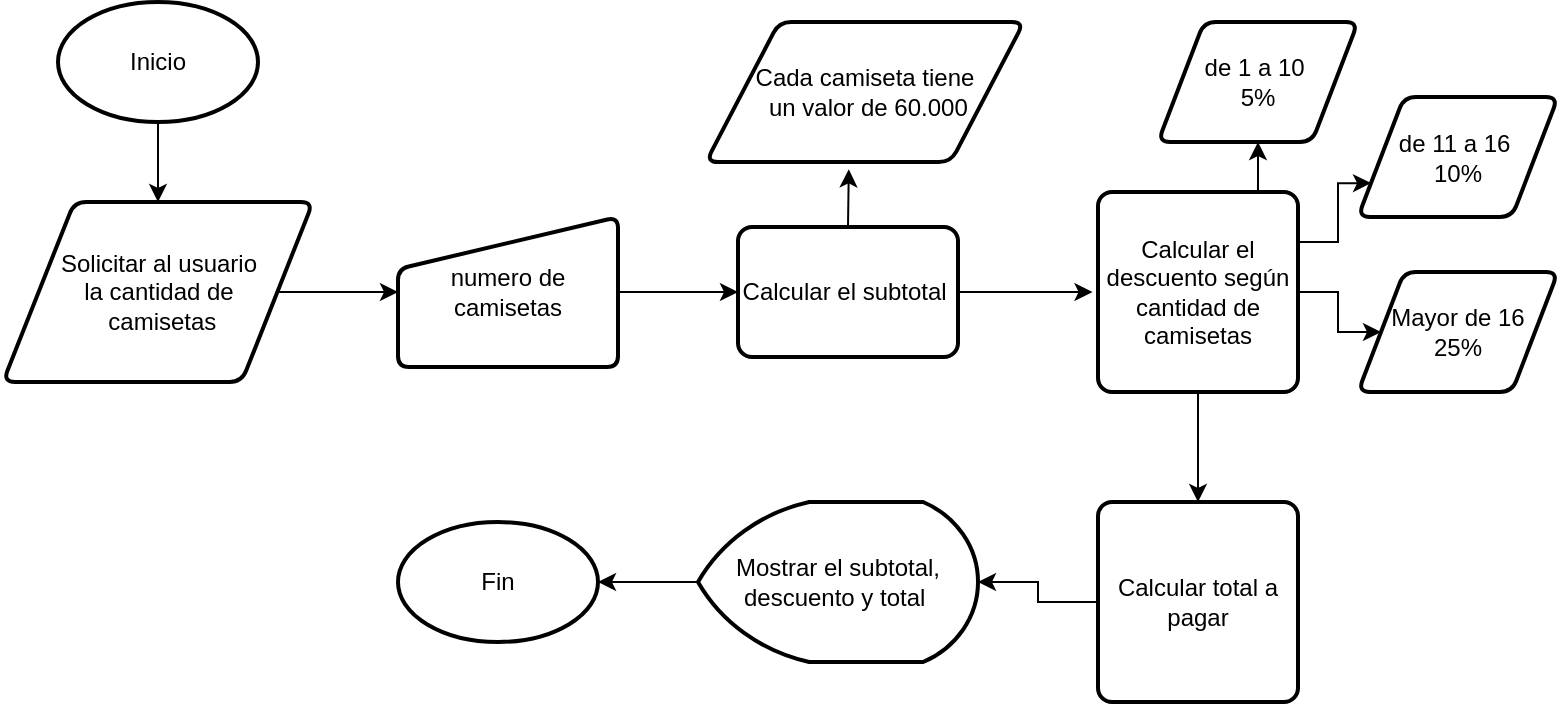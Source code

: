 <mxfile version="21.7.2" type="github">
  <diagram id="C5RBs43oDa-KdzZeNtuy" name="Page-1">
    <mxGraphModel dx="794" dy="503" grid="1" gridSize="10" guides="1" tooltips="1" connect="1" arrows="1" fold="1" page="1" pageScale="1" pageWidth="827" pageHeight="1169" math="0" shadow="0">
      <root>
        <mxCell id="WIyWlLk6GJQsqaUBKTNV-0" />
        <mxCell id="WIyWlLk6GJQsqaUBKTNV-1" parent="WIyWlLk6GJQsqaUBKTNV-0" />
        <mxCell id="SZbxEGOmJBCaxf82diFX-25" style="edgeStyle=orthogonalEdgeStyle;rounded=0;orthogonalLoop=1;jettySize=auto;html=1;exitX=0.5;exitY=1;exitDx=0;exitDy=0;exitPerimeter=0;entryX=0.5;entryY=0;entryDx=0;entryDy=0;" edge="1" parent="WIyWlLk6GJQsqaUBKTNV-1" source="SZbxEGOmJBCaxf82diFX-4" target="SZbxEGOmJBCaxf82diFX-24">
          <mxGeometry relative="1" as="geometry" />
        </mxCell>
        <mxCell id="SZbxEGOmJBCaxf82diFX-4" value="&lt;font style=&quot;vertical-align: inherit;&quot;&gt;&lt;font style=&quot;vertical-align: inherit;&quot;&gt;&lt;font style=&quot;vertical-align: inherit;&quot;&gt;&lt;font style=&quot;vertical-align: inherit;&quot;&gt;Inicio&lt;/font&gt;&lt;/font&gt;&lt;/font&gt;&lt;/font&gt;" style="strokeWidth=2;html=1;shape=mxgraph.flowchart.start_1;whiteSpace=wrap;" vertex="1" parent="WIyWlLk6GJQsqaUBKTNV-1">
          <mxGeometry x="90" y="30" width="100" height="60" as="geometry" />
        </mxCell>
        <mxCell id="SZbxEGOmJBCaxf82diFX-28" style="edgeStyle=orthogonalEdgeStyle;rounded=0;orthogonalLoop=1;jettySize=auto;html=1;exitX=1;exitY=0.5;exitDx=0;exitDy=0;entryX=0;entryY=0.5;entryDx=0;entryDy=0;" edge="1" parent="WIyWlLk6GJQsqaUBKTNV-1" source="SZbxEGOmJBCaxf82diFX-24" target="SZbxEGOmJBCaxf82diFX-27">
          <mxGeometry relative="1" as="geometry" />
        </mxCell>
        <mxCell id="SZbxEGOmJBCaxf82diFX-24" value="&lt;font style=&quot;vertical-align: inherit;&quot;&gt;&lt;font style=&quot;vertical-align: inherit;&quot;&gt;Solicitar al usuario &lt;br&gt;la cantidad de&lt;br&gt;&amp;nbsp;camisetas&lt;/font&gt;&lt;/font&gt;" style="shape=parallelogram;html=1;strokeWidth=2;perimeter=parallelogramPerimeter;whiteSpace=wrap;rounded=1;arcSize=12;size=0.23;" vertex="1" parent="WIyWlLk6GJQsqaUBKTNV-1">
          <mxGeometry x="62.5" y="130" width="155" height="90" as="geometry" />
        </mxCell>
        <mxCell id="SZbxEGOmJBCaxf82diFX-30" style="edgeStyle=orthogonalEdgeStyle;rounded=0;orthogonalLoop=1;jettySize=auto;html=1;exitX=1;exitY=0.5;exitDx=0;exitDy=0;entryX=0;entryY=0.5;entryDx=0;entryDy=0;" edge="1" parent="WIyWlLk6GJQsqaUBKTNV-1" source="SZbxEGOmJBCaxf82diFX-27" target="SZbxEGOmJBCaxf82diFX-29">
          <mxGeometry relative="1" as="geometry" />
        </mxCell>
        <mxCell id="SZbxEGOmJBCaxf82diFX-27" value="&lt;font style=&quot;vertical-align: inherit;&quot;&gt;&lt;font style=&quot;vertical-align: inherit;&quot;&gt;numero de camisetas&lt;/font&gt;&lt;/font&gt;" style="html=1;strokeWidth=2;shape=manualInput;whiteSpace=wrap;rounded=1;size=26;arcSize=11;" vertex="1" parent="WIyWlLk6GJQsqaUBKTNV-1">
          <mxGeometry x="260" y="137.5" width="110" height="75" as="geometry" />
        </mxCell>
        <mxCell id="SZbxEGOmJBCaxf82diFX-33" style="edgeStyle=orthogonalEdgeStyle;rounded=0;orthogonalLoop=1;jettySize=auto;html=1;exitX=1;exitY=0.5;exitDx=0;exitDy=0;entryX=0;entryY=0.5;entryDx=0;entryDy=0;" edge="1" parent="WIyWlLk6GJQsqaUBKTNV-1" source="SZbxEGOmJBCaxf82diFX-29">
          <mxGeometry relative="1" as="geometry">
            <mxPoint x="607.25" y="175" as="targetPoint" />
          </mxGeometry>
        </mxCell>
        <mxCell id="SZbxEGOmJBCaxf82diFX-49" style="edgeStyle=orthogonalEdgeStyle;rounded=0;orthogonalLoop=1;jettySize=auto;html=1;exitX=0.5;exitY=0;exitDx=0;exitDy=0;entryX=0.449;entryY=1.052;entryDx=0;entryDy=0;entryPerimeter=0;" edge="1" parent="WIyWlLk6GJQsqaUBKTNV-1" source="SZbxEGOmJBCaxf82diFX-29" target="SZbxEGOmJBCaxf82diFX-48">
          <mxGeometry relative="1" as="geometry" />
        </mxCell>
        <mxCell id="SZbxEGOmJBCaxf82diFX-29" value="&lt;font style=&quot;vertical-align: inherit;&quot;&gt;&lt;font style=&quot;vertical-align: inherit;&quot;&gt;Calcular el subtotal&amp;nbsp;&lt;/font&gt;&lt;/font&gt;" style="rounded=1;whiteSpace=wrap;html=1;absoluteArcSize=1;arcSize=14;strokeWidth=2;" vertex="1" parent="WIyWlLk6GJQsqaUBKTNV-1">
          <mxGeometry x="430" y="142.5" width="110" height="65" as="geometry" />
        </mxCell>
        <mxCell id="SZbxEGOmJBCaxf82diFX-32" value="de 1 a 10&amp;nbsp;&lt;br&gt;5%" style="shape=parallelogram;html=1;strokeWidth=2;perimeter=parallelogramPerimeter;whiteSpace=wrap;rounded=1;arcSize=12;size=0.23;" vertex="1" parent="WIyWlLk6GJQsqaUBKTNV-1">
          <mxGeometry x="640" y="40" width="100" height="60" as="geometry" />
        </mxCell>
        <mxCell id="SZbxEGOmJBCaxf82diFX-37" style="edgeStyle=orthogonalEdgeStyle;rounded=0;orthogonalLoop=1;jettySize=auto;html=1;exitX=0.75;exitY=0;exitDx=0;exitDy=0;entryX=0.5;entryY=1;entryDx=0;entryDy=0;" edge="1" parent="WIyWlLk6GJQsqaUBKTNV-1" source="SZbxEGOmJBCaxf82diFX-34" target="SZbxEGOmJBCaxf82diFX-32">
          <mxGeometry relative="1" as="geometry" />
        </mxCell>
        <mxCell id="SZbxEGOmJBCaxf82diFX-41" style="edgeStyle=orthogonalEdgeStyle;rounded=0;orthogonalLoop=1;jettySize=auto;html=1;exitX=1;exitY=0.25;exitDx=0;exitDy=0;entryX=0;entryY=0.75;entryDx=0;entryDy=0;" edge="1" parent="WIyWlLk6GJQsqaUBKTNV-1" source="SZbxEGOmJBCaxf82diFX-34" target="SZbxEGOmJBCaxf82diFX-36">
          <mxGeometry relative="1" as="geometry" />
        </mxCell>
        <mxCell id="SZbxEGOmJBCaxf82diFX-42" style="edgeStyle=orthogonalEdgeStyle;rounded=0;orthogonalLoop=1;jettySize=auto;html=1;exitX=1;exitY=0.5;exitDx=0;exitDy=0;entryX=0;entryY=0.5;entryDx=0;entryDy=0;" edge="1" parent="WIyWlLk6GJQsqaUBKTNV-1" source="SZbxEGOmJBCaxf82diFX-34" target="SZbxEGOmJBCaxf82diFX-35">
          <mxGeometry relative="1" as="geometry" />
        </mxCell>
        <mxCell id="SZbxEGOmJBCaxf82diFX-44" style="edgeStyle=orthogonalEdgeStyle;rounded=0;orthogonalLoop=1;jettySize=auto;html=1;exitX=0.5;exitY=1;exitDx=0;exitDy=0;entryX=0.5;entryY=0;entryDx=0;entryDy=0;" edge="1" parent="WIyWlLk6GJQsqaUBKTNV-1" source="SZbxEGOmJBCaxf82diFX-34" target="SZbxEGOmJBCaxf82diFX-43">
          <mxGeometry relative="1" as="geometry" />
        </mxCell>
        <mxCell id="SZbxEGOmJBCaxf82diFX-34" value="Calcular el descuento según cantidad de camisetas" style="rounded=1;whiteSpace=wrap;html=1;absoluteArcSize=1;arcSize=14;strokeWidth=2;" vertex="1" parent="WIyWlLk6GJQsqaUBKTNV-1">
          <mxGeometry x="610" y="125" width="100" height="100" as="geometry" />
        </mxCell>
        <mxCell id="SZbxEGOmJBCaxf82diFX-35" value="Mayor de 16&lt;br&gt;25%" style="shape=parallelogram;html=1;strokeWidth=2;perimeter=parallelogramPerimeter;whiteSpace=wrap;rounded=1;arcSize=12;size=0.23;" vertex="1" parent="WIyWlLk6GJQsqaUBKTNV-1">
          <mxGeometry x="740" y="165" width="100" height="60" as="geometry" />
        </mxCell>
        <mxCell id="SZbxEGOmJBCaxf82diFX-36" value="de 11 a 16&amp;nbsp;&lt;br&gt;10%" style="shape=parallelogram;html=1;strokeWidth=2;perimeter=parallelogramPerimeter;whiteSpace=wrap;rounded=1;arcSize=12;size=0.23;" vertex="1" parent="WIyWlLk6GJQsqaUBKTNV-1">
          <mxGeometry x="740" y="77.5" width="100" height="60" as="geometry" />
        </mxCell>
        <mxCell id="SZbxEGOmJBCaxf82diFX-46" style="edgeStyle=orthogonalEdgeStyle;rounded=0;orthogonalLoop=1;jettySize=auto;html=1;exitX=0;exitY=0.5;exitDx=0;exitDy=0;entryX=1;entryY=0.5;entryDx=0;entryDy=0;entryPerimeter=0;" edge="1" parent="WIyWlLk6GJQsqaUBKTNV-1" source="SZbxEGOmJBCaxf82diFX-43" target="SZbxEGOmJBCaxf82diFX-45">
          <mxGeometry relative="1" as="geometry" />
        </mxCell>
        <mxCell id="SZbxEGOmJBCaxf82diFX-43" value="Calcular total a pagar" style="rounded=1;whiteSpace=wrap;html=1;absoluteArcSize=1;arcSize=14;strokeWidth=2;" vertex="1" parent="WIyWlLk6GJQsqaUBKTNV-1">
          <mxGeometry x="610" y="280" width="100" height="100" as="geometry" />
        </mxCell>
        <mxCell id="SZbxEGOmJBCaxf82diFX-50" style="edgeStyle=orthogonalEdgeStyle;rounded=0;orthogonalLoop=1;jettySize=auto;html=1;exitX=0;exitY=0.5;exitDx=0;exitDy=0;exitPerimeter=0;entryX=1;entryY=0.5;entryDx=0;entryDy=0;entryPerimeter=0;" edge="1" parent="WIyWlLk6GJQsqaUBKTNV-1" source="SZbxEGOmJBCaxf82diFX-45" target="SZbxEGOmJBCaxf82diFX-47">
          <mxGeometry relative="1" as="geometry" />
        </mxCell>
        <mxCell id="SZbxEGOmJBCaxf82diFX-45" value="Mostrar el subtotal, descuento y total&amp;nbsp;" style="strokeWidth=2;html=1;shape=mxgraph.flowchart.display;whiteSpace=wrap;" vertex="1" parent="WIyWlLk6GJQsqaUBKTNV-1">
          <mxGeometry x="410" y="280" width="140" height="80" as="geometry" />
        </mxCell>
        <mxCell id="SZbxEGOmJBCaxf82diFX-47" value="Fin" style="strokeWidth=2;html=1;shape=mxgraph.flowchart.start_1;whiteSpace=wrap;" vertex="1" parent="WIyWlLk6GJQsqaUBKTNV-1">
          <mxGeometry x="260" y="290" width="100" height="60" as="geometry" />
        </mxCell>
        <mxCell id="SZbxEGOmJBCaxf82diFX-48" value="Cada camiseta tiene&lt;br&gt;&amp;nbsp;un valor de 60.000" style="shape=parallelogram;html=1;strokeWidth=2;perimeter=parallelogramPerimeter;whiteSpace=wrap;rounded=1;arcSize=12;size=0.23;" vertex="1" parent="WIyWlLk6GJQsqaUBKTNV-1">
          <mxGeometry x="414" y="40" width="159" height="70" as="geometry" />
        </mxCell>
      </root>
    </mxGraphModel>
  </diagram>
</mxfile>
